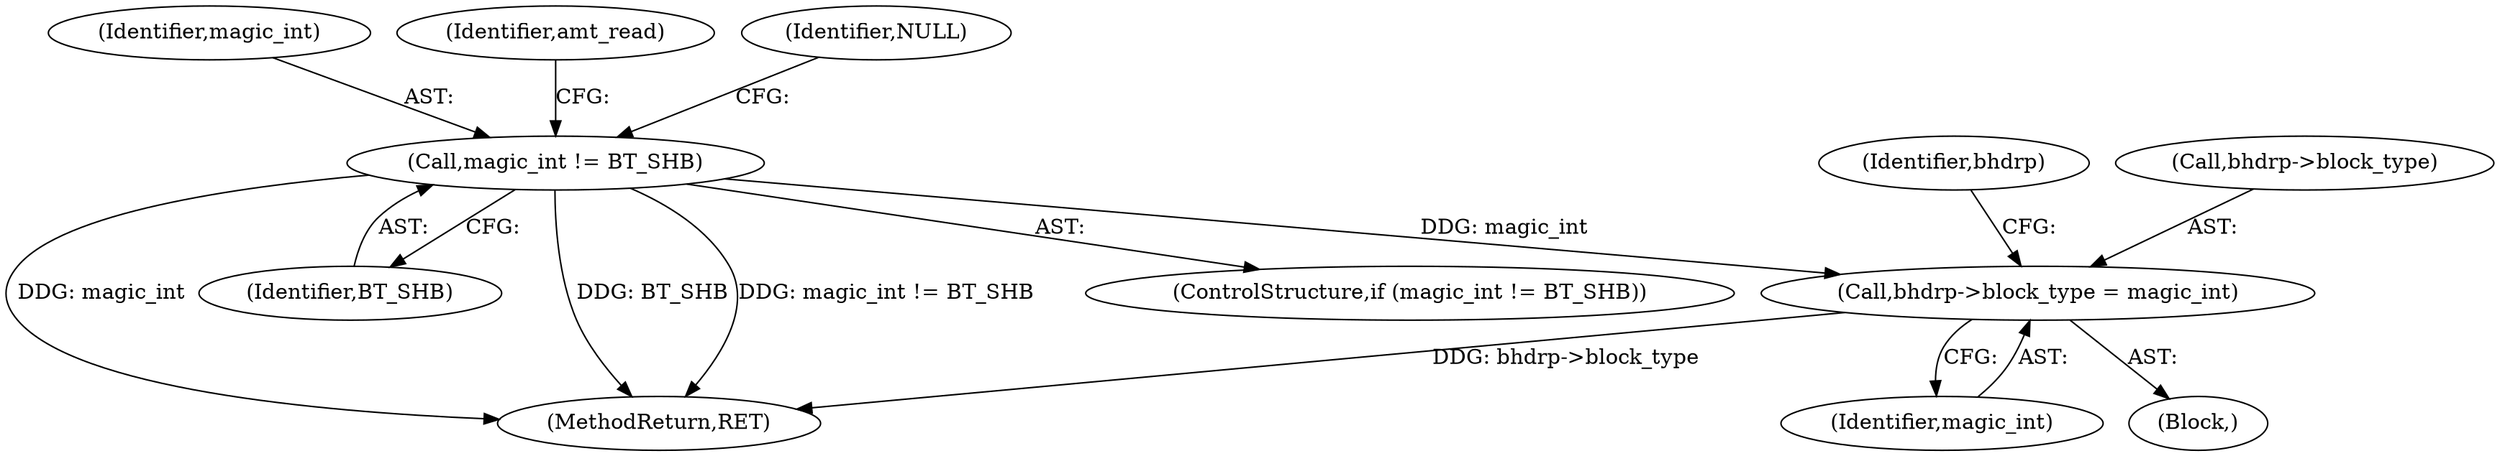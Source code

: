 digraph "0_libpcap_a5a36d9e82dde7265e38fe1f87b7f11c461c29f6@pointer" {
"1000430" [label="(Call,bhdrp->block_type = magic_int)"];
"1000165" [label="(Call,magic_int != BT_SHB)"];
"1000434" [label="(Identifier,magic_int)"];
"1000166" [label="(Identifier,magic_int)"];
"1000172" [label="(Identifier,amt_read)"];
"1000165" [label="(Call,magic_int != BT_SHB)"];
"1000164" [label="(ControlStructure,if (magic_int != BT_SHB))"];
"1000437" [label="(Identifier,bhdrp)"];
"1000431" [label="(Call,bhdrp->block_type)"];
"1000170" [label="(Identifier,NULL)"];
"1000138" [label="(Block,)"];
"1000167" [label="(Identifier,BT_SHB)"];
"1000430" [label="(Call,bhdrp->block_type = magic_int)"];
"1000709" [label="(MethodReturn,RET)"];
"1000430" -> "1000138"  [label="AST: "];
"1000430" -> "1000434"  [label="CFG: "];
"1000431" -> "1000430"  [label="AST: "];
"1000434" -> "1000430"  [label="AST: "];
"1000437" -> "1000430"  [label="CFG: "];
"1000430" -> "1000709"  [label="DDG: bhdrp->block_type"];
"1000165" -> "1000430"  [label="DDG: magic_int"];
"1000165" -> "1000164"  [label="AST: "];
"1000165" -> "1000167"  [label="CFG: "];
"1000166" -> "1000165"  [label="AST: "];
"1000167" -> "1000165"  [label="AST: "];
"1000170" -> "1000165"  [label="CFG: "];
"1000172" -> "1000165"  [label="CFG: "];
"1000165" -> "1000709"  [label="DDG: magic_int"];
"1000165" -> "1000709"  [label="DDG: BT_SHB"];
"1000165" -> "1000709"  [label="DDG: magic_int != BT_SHB"];
}
